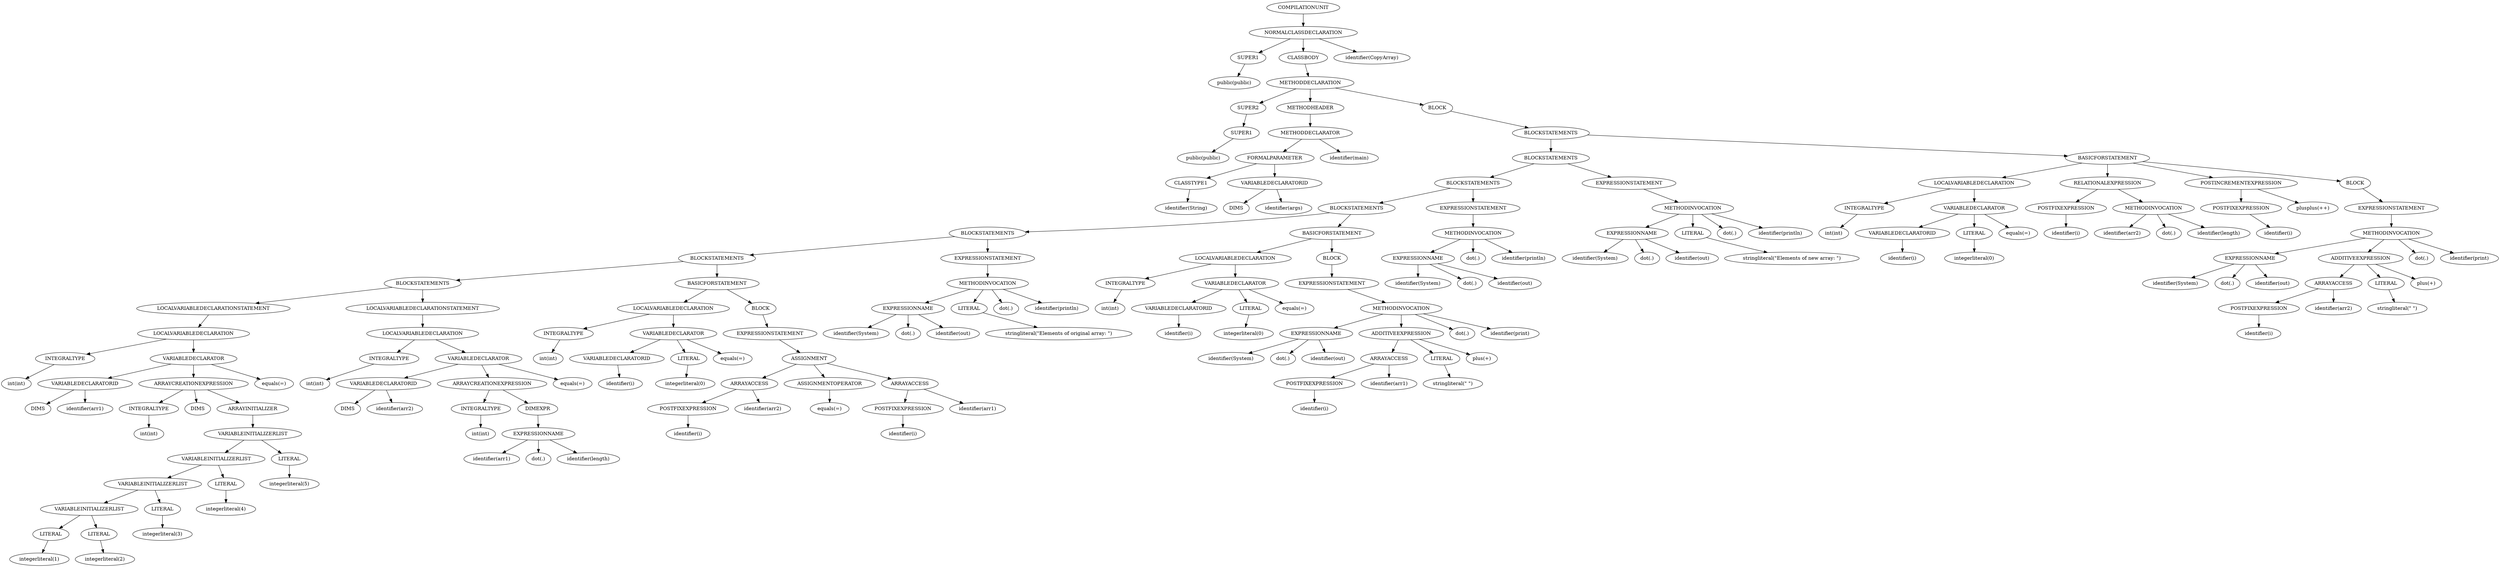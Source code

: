 digraph ASTVisual {
10 [ label="SUPER1"]
20 [ label="public(public)"]
30 [ label="SUPER1"]
40 [ label="public(public)"]
50 [ label="SUPER2"]
60 [ label="CLASSTYPE1"]
70 [ label="identifier(String)"]
80 [ label="DIMS"]
90 [ label="VARIABLEDECLARATORID"]
100 [ label="identifier(args)"]
110 [ label="FORMALPARAMETER"]
120 [ label="METHODDECLARATOR"]
130 [ label="identifier(main)"]
140 [ label="METHODHEADER"]
150 [ label="INTEGRALTYPE"]
160 [ label="int(int)"]
170 [ label="DIMS"]
180 [ label="VARIABLEDECLARATORID"]
190 [ label="identifier(arr1)"]
200 [ label="INTEGRALTYPE"]
210 [ label="int(int)"]
220 [ label="DIMS"]
230 [ label="LITERAL"]
240 [ label="integerliteral(1)"]
250 [ label="LITERAL"]
260 [ label="integerliteral(2)"]
270 [ label="VARIABLEINITIALIZERLIST"]
280 [ label="LITERAL"]
290 [ label="integerliteral(3)"]
300 [ label="VARIABLEINITIALIZERLIST"]
310 [ label="LITERAL"]
320 [ label="integerliteral(4)"]
330 [ label="VARIABLEINITIALIZERLIST"]
340 [ label="LITERAL"]
350 [ label="integerliteral(5)"]
360 [ label="VARIABLEINITIALIZERLIST"]
370 [ label="ARRAYINITIALIZER"]
380 [ label="ARRAYCREATIONEXPRESSION"]
390 [ label="VARIABLEDECLARATOR"]
400 [ label="equals(=)"]
410 [ label="LOCALVARIABLEDECLARATION"]
420 [ label="LOCALVARIABLEDECLARATIONSTATEMENT"]
430 [ label="INTEGRALTYPE"]
440 [ label="int(int)"]
450 [ label="DIMS"]
460 [ label="VARIABLEDECLARATORID"]
470 [ label="identifier(arr2)"]
480 [ label="INTEGRALTYPE"]
490 [ label="int(int)"]
500 [ label="EXPRESSIONNAME"]
510 [ label="identifier(arr1)"]
520 [ label="dot(.)"]
530 [ label="identifier(length)"]
540 [ label="DIMEXPR"]
550 [ label="ARRAYCREATIONEXPRESSION"]
560 [ label="VARIABLEDECLARATOR"]
570 [ label="equals(=)"]
580 [ label="LOCALVARIABLEDECLARATION"]
590 [ label="LOCALVARIABLEDECLARATIONSTATEMENT"]
600 [ label="BLOCKSTATEMENTS"]
610 [ label="INTEGRALTYPE"]
620 [ label="int(int)"]
630 [ label="VARIABLEDECLARATORID"]
640 [ label="identifier(i)"]
650 [ label="LITERAL"]
660 [ label="integerliteral(0)"]
670 [ label="VARIABLEDECLARATOR"]
680 [ label="equals(=)"]
690 [ label="LOCALVARIABLEDECLARATION"]
700 [ label="POSTFIXEXPRESSION"]
710 [ label="identifier(i)"]
720 [ label="ARRAYACCESS"]
730 [ label="identifier(arr2)"]
740 [ label="ASSIGNMENTOPERATOR"]
750 [ label="equals(=)"]
760 [ label="POSTFIXEXPRESSION"]
770 [ label="identifier(i)"]
780 [ label="ARRAYACCESS"]
790 [ label="identifier(arr1)"]
800 [ label="ASSIGNMENT"]
810 [ label="EXPRESSIONSTATEMENT"]
820 [ label="BLOCK"]
830 [ label="BASICFORSTATEMENT"]
840 [ label="BLOCKSTATEMENTS"]
850 [ label="EXPRESSIONNAME"]
860 [ label="identifier(System)"]
870 [ label="dot(.)"]
880 [ label="identifier(out)"]
890 [ label="LITERAL"]
900 [ label="stringliteral(\"Elements of original array: \")"]
910 [ label="METHODINVOCATION"]
920 [ label="dot(.)"]
930 [ label="identifier(println)"]
940 [ label="EXPRESSIONSTATEMENT"]
950 [ label="BLOCKSTATEMENTS"]
960 [ label="INTEGRALTYPE"]
970 [ label="int(int)"]
980 [ label="VARIABLEDECLARATORID"]
990 [ label="identifier(i)"]
1000 [ label="LITERAL"]
1010 [ label="integerliteral(0)"]
1020 [ label="VARIABLEDECLARATOR"]
1030 [ label="equals(=)"]
1040 [ label="LOCALVARIABLEDECLARATION"]
1050 [ label="EXPRESSIONNAME"]
1060 [ label="identifier(System)"]
1070 [ label="dot(.)"]
1080 [ label="identifier(out)"]
1090 [ label="POSTFIXEXPRESSION"]
1100 [ label="identifier(i)"]
1110 [ label="ARRAYACCESS"]
1120 [ label="identifier(arr1)"]
1130 [ label="LITERAL"]
1140 [ label="stringliteral(\" \")"]
1150 [ label="ADDITIVEEXPRESSION"]
1160 [ label="plus(+)"]
1170 [ label="METHODINVOCATION"]
1180 [ label="dot(.)"]
1190 [ label="identifier(print)"]
1200 [ label="EXPRESSIONSTATEMENT"]
1210 [ label="BLOCK"]
1220 [ label="BASICFORSTATEMENT"]
1230 [ label="BLOCKSTATEMENTS"]
1240 [ label="EXPRESSIONNAME"]
1250 [ label="identifier(System)"]
1260 [ label="dot(.)"]
1270 [ label="identifier(out)"]
1280 [ label="METHODINVOCATION"]
1290 [ label="dot(.)"]
1300 [ label="identifier(println)"]
1310 [ label="EXPRESSIONSTATEMENT"]
1320 [ label="BLOCKSTATEMENTS"]
1330 [ label="EXPRESSIONNAME"]
1340 [ label="identifier(System)"]
1350 [ label="dot(.)"]
1360 [ label="identifier(out)"]
1370 [ label="LITERAL"]
1380 [ label="stringliteral(\"Elements of new array: \")"]
1390 [ label="METHODINVOCATION"]
1400 [ label="dot(.)"]
1410 [ label="identifier(println)"]
1420 [ label="EXPRESSIONSTATEMENT"]
1430 [ label="BLOCKSTATEMENTS"]
1440 [ label="INTEGRALTYPE"]
1450 [ label="int(int)"]
1460 [ label="VARIABLEDECLARATORID"]
1470 [ label="identifier(i)"]
1480 [ label="LITERAL"]
1490 [ label="integerliteral(0)"]
1500 [ label="VARIABLEDECLARATOR"]
1510 [ label="equals(=)"]
1520 [ label="LOCALVARIABLEDECLARATION"]
1530 [ label="POSTFIXEXPRESSION"]
1540 [ label="identifier(i)"]
1550 [ label="METHODINVOCATION"]
1560 [ label="identifier(arr2)"]
1570 [ label="dot(.)"]
1580 [ label="identifier(length)"]
1590 [ label="RELATIONALEXPRESSION"]
1600 [ label="POSTFIXEXPRESSION"]
1610 [ label="identifier(i)"]
1620 [ label="POSTINCREMENTEXPRESSION"]
1630 [ label="plusplus(++)"]
1640 [ label="EXPRESSIONNAME"]
1650 [ label="identifier(System)"]
1660 [ label="dot(.)"]
1670 [ label="identifier(out)"]
1680 [ label="POSTFIXEXPRESSION"]
1690 [ label="identifier(i)"]
1700 [ label="ARRAYACCESS"]
1710 [ label="identifier(arr2)"]
1720 [ label="LITERAL"]
1730 [ label="stringliteral(\" \")"]
1740 [ label="ADDITIVEEXPRESSION"]
1750 [ label="plus(+)"]
1760 [ label="METHODINVOCATION"]
1770 [ label="dot(.)"]
1780 [ label="identifier(print)"]
1790 [ label="EXPRESSIONSTATEMENT"]
1800 [ label="BLOCK"]
1810 [ label="BASICFORSTATEMENT"]
1820 [ label="BLOCKSTATEMENTS"]
1830 [ label="BLOCK"]
1840 [ label="METHODDECLARATION"]
1850 [ label="CLASSBODY"]
1860 [ label="NORMALCLASSDECLARATION"]
1870 [ label="identifier(CopyArray)"]
1880 [ label="COMPILATIONUNIT"]
10 -> 20[ label=""]
30 -> 40[ label=""]
50 -> 30[ label=""]
60 -> 70[ label=""]
90 -> 100[ label=""]
90 -> 80[ label=""]
110 -> 60[ label=""]
110 -> 90[ label=""]
120 -> 130[ label=""]
120 -> 110[ label=""]
140 -> 120[ label=""]
150 -> 160[ label=""]
180 -> 190[ label=""]
180 -> 170[ label=""]
200 -> 210[ label=""]
230 -> 240[ label=""]
250 -> 260[ label=""]
270 -> 230[ label=""]
270 -> 250[ label=""]
280 -> 290[ label=""]
300 -> 270[ label=""]
300 -> 280[ label=""]
310 -> 320[ label=""]
330 -> 300[ label=""]
330 -> 310[ label=""]
340 -> 350[ label=""]
360 -> 330[ label=""]
360 -> 340[ label=""]
370 -> 360[ label=""]
380 -> 200[ label=""]
380 -> 220[ label=""]
380 -> 370[ label=""]
390 -> 180[ label=""]
390 -> 400[ label=""]
390 -> 380[ label=""]
410 -> 150[ label=""]
410 -> 390[ label=""]
420 -> 410[ label=""]
430 -> 440[ label=""]
460 -> 470[ label=""]
460 -> 450[ label=""]
480 -> 490[ label=""]
500 -> 510[ label=""]
500 -> 520[ label=""]
500 -> 530[ label=""]
540 -> 500[ label=""]
550 -> 480[ label=""]
550 -> 540[ label=""]
560 -> 460[ label=""]
560 -> 570[ label=""]
560 -> 550[ label=""]
580 -> 430[ label=""]
580 -> 560[ label=""]
590 -> 580[ label=""]
600 -> 420[ label=""]
600 -> 590[ label=""]
610 -> 620[ label=""]
630 -> 640[ label=""]
650 -> 660[ label=""]
670 -> 630[ label=""]
670 -> 680[ label=""]
670 -> 650[ label=""]
690 -> 610[ label=""]
690 -> 670[ label=""]
700 -> 710[ label=""]
720 -> 730[ label=""]
720 -> 700[ label=""]
740 -> 750[ label=""]
760 -> 770[ label=""]
780 -> 790[ label=""]
780 -> 760[ label=""]
800 -> 720[ label=""]
800 -> 740[ label=""]
800 -> 780[ label=""]
810 -> 800[ label=""]
820 -> 810[ label=""]
830 -> 690[ label=""]
830 -> 820[ label=""]
840 -> 600[ label=""]
840 -> 830[ label=""]
850 -> 860[ label=""]
850 -> 870[ label=""]
850 -> 880[ label=""]
890 -> 900[ label=""]
910 -> 850[ label=""]
910 -> 920[ label=""]
910 -> 930[ label=""]
910 -> 890[ label=""]
940 -> 910[ label=""]
950 -> 840[ label=""]
950 -> 940[ label=""]
960 -> 970[ label=""]
980 -> 990[ label=""]
1000 -> 1010[ label=""]
1020 -> 980[ label=""]
1020 -> 1030[ label=""]
1020 -> 1000[ label=""]
1040 -> 960[ label=""]
1040 -> 1020[ label=""]
1050 -> 1060[ label=""]
1050 -> 1070[ label=""]
1050 -> 1080[ label=""]
1090 -> 1100[ label=""]
1110 -> 1120[ label=""]
1110 -> 1090[ label=""]
1130 -> 1140[ label=""]
1150 -> 1110[ label=""]
1150 -> 1160[ label=""]
1150 -> 1130[ label=""]
1170 -> 1050[ label=""]
1170 -> 1180[ label=""]
1170 -> 1190[ label=""]
1170 -> 1150[ label=""]
1200 -> 1170[ label=""]
1210 -> 1200[ label=""]
1220 -> 1040[ label=""]
1220 -> 1210[ label=""]
1230 -> 950[ label=""]
1230 -> 1220[ label=""]
1240 -> 1250[ label=""]
1240 -> 1260[ label=""]
1240 -> 1270[ label=""]
1280 -> 1240[ label=""]
1280 -> 1290[ label=""]
1280 -> 1300[ label=""]
1310 -> 1280[ label=""]
1320 -> 1230[ label=""]
1320 -> 1310[ label=""]
1330 -> 1340[ label=""]
1330 -> 1350[ label=""]
1330 -> 1360[ label=""]
1370 -> 1380[ label=""]
1390 -> 1330[ label=""]
1390 -> 1400[ label=""]
1390 -> 1410[ label=""]
1390 -> 1370[ label=""]
1420 -> 1390[ label=""]
1430 -> 1320[ label=""]
1430 -> 1420[ label=""]
1440 -> 1450[ label=""]
1460 -> 1470[ label=""]
1480 -> 1490[ label=""]
1500 -> 1460[ label=""]
1500 -> 1510[ label=""]
1500 -> 1480[ label=""]
1520 -> 1440[ label=""]
1520 -> 1500[ label=""]
1530 -> 1540[ label=""]
1550 -> 1560[ label=""]
1550 -> 1570[ label=""]
1550 -> 1580[ label=""]
1590 -> 1530[ label=""]
1590 -> 1550[ label=""]
1600 -> 1610[ label=""]
1620 -> 1600[ label=""]
1620 -> 1630[ label=""]
1640 -> 1650[ label=""]
1640 -> 1660[ label=""]
1640 -> 1670[ label=""]
1680 -> 1690[ label=""]
1700 -> 1710[ label=""]
1700 -> 1680[ label=""]
1720 -> 1730[ label=""]
1740 -> 1700[ label=""]
1740 -> 1750[ label=""]
1740 -> 1720[ label=""]
1760 -> 1640[ label=""]
1760 -> 1770[ label=""]
1760 -> 1780[ label=""]
1760 -> 1740[ label=""]
1790 -> 1760[ label=""]
1800 -> 1790[ label=""]
1810 -> 1520[ label=""]
1810 -> 1590[ label=""]
1810 -> 1620[ label=""]
1810 -> 1800[ label=""]
1820 -> 1430[ label=""]
1820 -> 1810[ label=""]
1830 -> 1820[ label=""]
1840 -> 50[ label=""]
1840 -> 140[ label=""]
1840 -> 1830[ label=""]
1850 -> 1840[ label=""]
1860 -> 10[ label=""]
1860 -> 1870[ label=""]
1860 -> 1850[ label=""]
1880 -> 1860[ label=""]
  }
